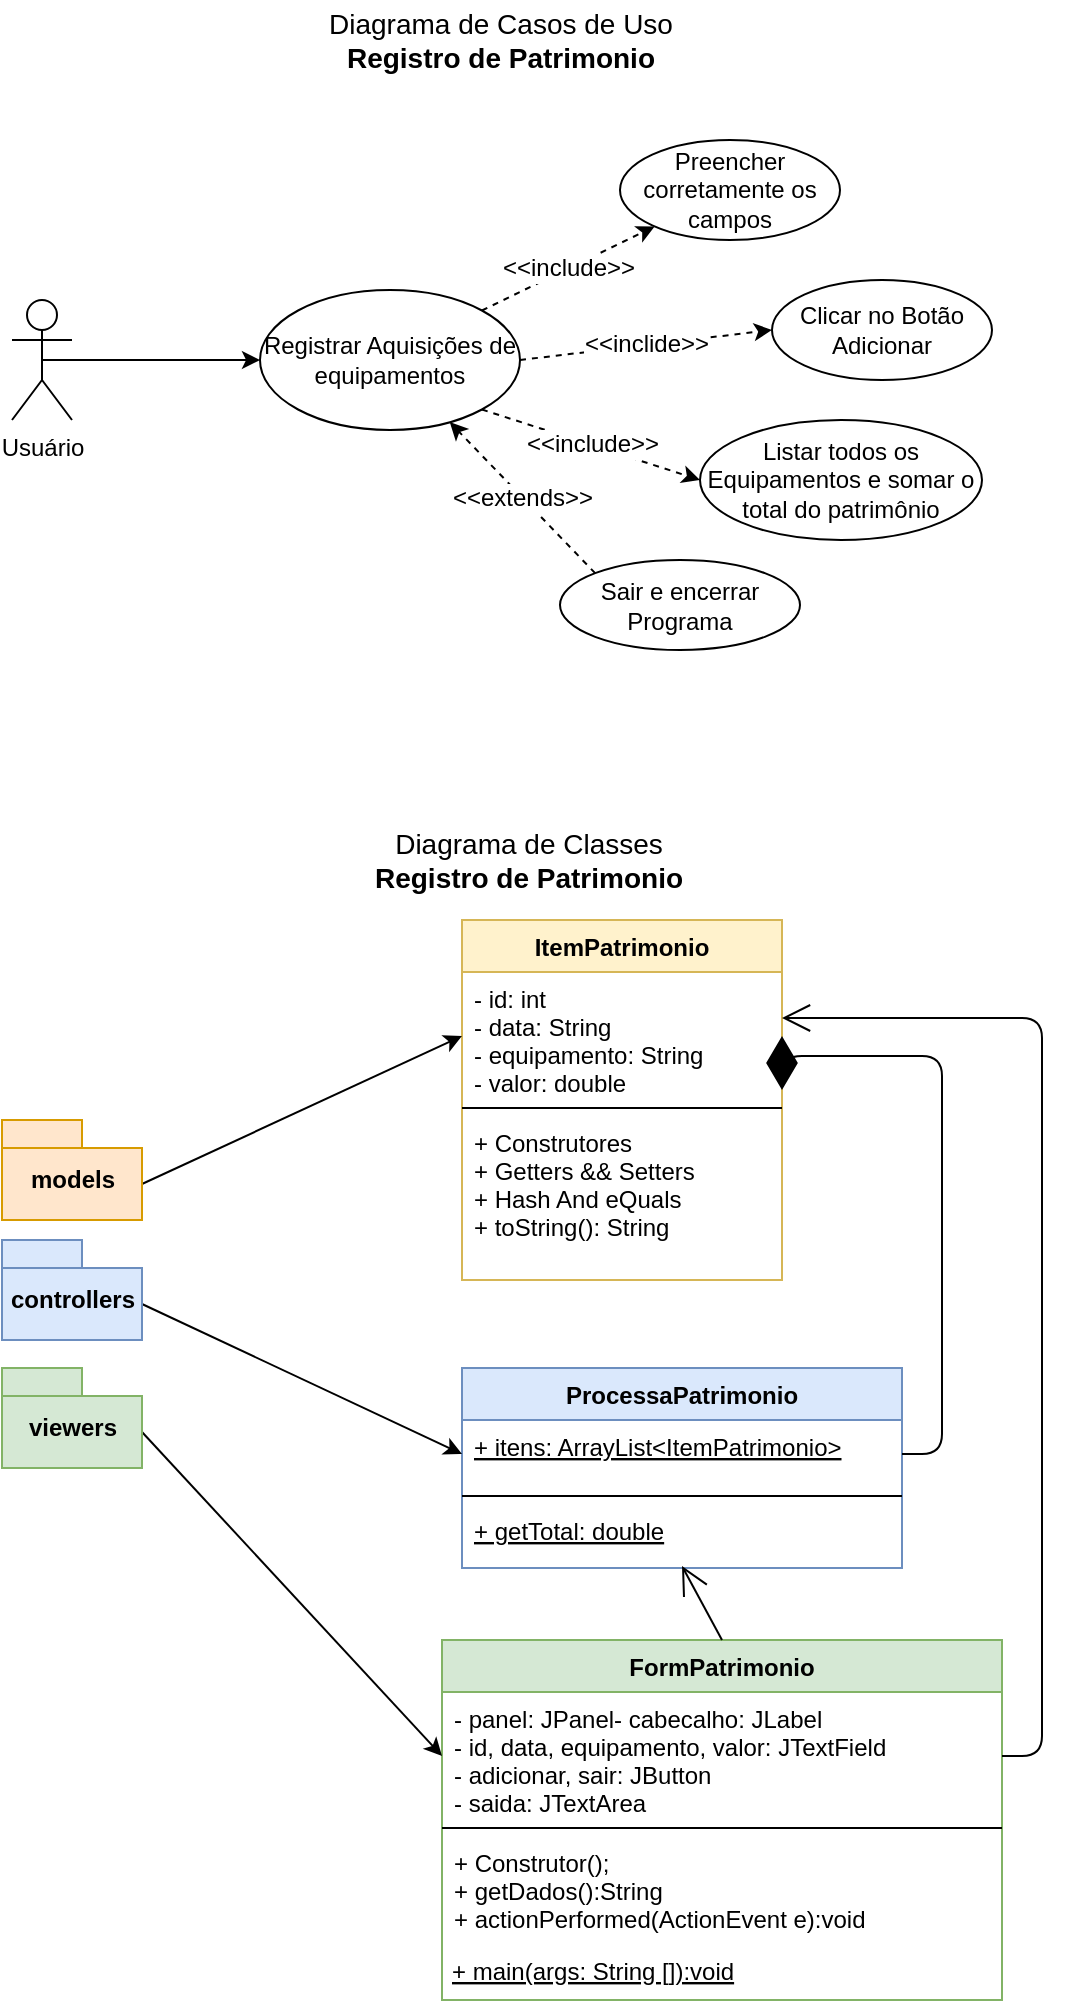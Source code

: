 <mxfile version="14.7.8" type="device"><diagram id="KyCV-o7bKq5-lI7oOPkM" name="Page-1"><mxGraphModel dx="1102" dy="525" grid="1" gridSize="10" guides="1" tooltips="1" connect="1" arrows="1" fold="1" page="1" pageScale="1" pageWidth="827" pageHeight="1169" math="0" shadow="0"><root><mxCell id="0"/><mxCell id="1" parent="0"/><mxCell id="UZxMJ1Ae5GSh429aQFD_-1" value="Diagrama de Classes&lt;br style=&quot;font-size: 14px&quot;&gt;&lt;b style=&quot;font-size: 14px&quot;&gt;Registro de Patrimonio&lt;/b&gt;" style="text;html=1;strokeColor=none;fillColor=none;align=center;verticalAlign=middle;whiteSpace=wrap;rounded=0;fontSize=14;" parent="1" vertex="1"><mxGeometry x="348" y="490" width="191" height="20" as="geometry"/></mxCell><mxCell id="UZxMJ1Ae5GSh429aQFD_-2" value="ItemPatrimonio" style="swimlane;fontStyle=1;align=center;verticalAlign=top;childLayout=stackLayout;horizontal=1;startSize=26;horizontalStack=0;resizeParent=1;resizeParentMax=0;resizeLast=0;collapsible=1;marginBottom=0;fillColor=#fff2cc;strokeColor=#d6b656;" parent="1" vertex="1"><mxGeometry x="410" y="530" width="160" height="180" as="geometry"/></mxCell><mxCell id="UZxMJ1Ae5GSh429aQFD_-3" value="- id: int&#10;- data: String&#10;- equipamento: String&#10;- valor: double" style="text;strokeColor=none;fillColor=none;align=left;verticalAlign=top;spacingLeft=4;spacingRight=4;overflow=hidden;rotatable=0;points=[[0,0.5],[1,0.5]];portConstraint=eastwest;" parent="UZxMJ1Ae5GSh429aQFD_-2" vertex="1"><mxGeometry y="26" width="160" height="64" as="geometry"/></mxCell><mxCell id="UZxMJ1Ae5GSh429aQFD_-4" value="" style="line;strokeWidth=1;fillColor=none;align=left;verticalAlign=middle;spacingTop=-1;spacingLeft=3;spacingRight=3;rotatable=0;labelPosition=right;points=[];portConstraint=eastwest;" parent="UZxMJ1Ae5GSh429aQFD_-2" vertex="1"><mxGeometry y="90" width="160" height="8" as="geometry"/></mxCell><mxCell id="UZxMJ1Ae5GSh429aQFD_-5" value="+ Construtores&#10;+ Getters &amp;&amp; Setters&#10;+ Hash And eQuals&#10;+ toString(): String" style="text;strokeColor=none;fillColor=none;align=left;verticalAlign=top;spacingLeft=4;spacingRight=4;overflow=hidden;rotatable=0;points=[[0,0.5],[1,0.5]];portConstraint=eastwest;" parent="UZxMJ1Ae5GSh429aQFD_-2" vertex="1"><mxGeometry y="98" width="160" height="82" as="geometry"/></mxCell><mxCell id="UZxMJ1Ae5GSh429aQFD_-7" style="rounded=0;orthogonalLoop=1;jettySize=auto;html=1;exitX=0;exitY=0;exitDx=70;exitDy=32;exitPerimeter=0;entryX=0;entryY=0.5;entryDx=0;entryDy=0;" parent="1" source="UZxMJ1Ae5GSh429aQFD_-6" target="UZxMJ1Ae5GSh429aQFD_-3" edge="1"><mxGeometry relative="1" as="geometry"/></mxCell><mxCell id="UZxMJ1Ae5GSh429aQFD_-6" value="models" style="shape=folder;fontStyle=1;spacingTop=10;tabWidth=40;tabHeight=14;tabPosition=left;html=1;fillColor=#ffe6cc;strokeColor=#d79b00;" parent="1" vertex="1"><mxGeometry x="180" y="630" width="70" height="50" as="geometry"/></mxCell><mxCell id="UZxMJ1Ae5GSh429aQFD_-13" value="ProcessaPatrimonio" style="swimlane;fontStyle=1;align=center;verticalAlign=top;childLayout=stackLayout;horizontal=1;startSize=26;horizontalStack=0;resizeParent=1;resizeParentMax=0;resizeLast=0;collapsible=1;marginBottom=0;fillColor=#dae8fc;strokeColor=#6c8ebf;" parent="1" vertex="1"><mxGeometry x="410" y="754" width="220" height="100" as="geometry"/></mxCell><mxCell id="UZxMJ1Ae5GSh429aQFD_-14" value="+ itens: ArrayList&lt;ItemPatrimonio&gt;&#10;" style="text;strokeColor=none;fillColor=none;align=left;verticalAlign=top;spacingLeft=4;spacingRight=4;overflow=hidden;rotatable=0;points=[[0,0.5],[1,0.5]];portConstraint=eastwest;fontStyle=4" parent="UZxMJ1Ae5GSh429aQFD_-13" vertex="1"><mxGeometry y="26" width="220" height="34" as="geometry"/></mxCell><mxCell id="UZxMJ1Ae5GSh429aQFD_-15" value="" style="line;strokeWidth=1;fillColor=none;align=left;verticalAlign=middle;spacingTop=-1;spacingLeft=3;spacingRight=3;rotatable=0;labelPosition=right;points=[];portConstraint=eastwest;" parent="UZxMJ1Ae5GSh429aQFD_-13" vertex="1"><mxGeometry y="60" width="220" height="8" as="geometry"/></mxCell><mxCell id="UZxMJ1Ae5GSh429aQFD_-16" value="+ getTotal: double" style="text;strokeColor=none;fillColor=none;align=left;verticalAlign=top;spacingLeft=4;spacingRight=4;overflow=hidden;rotatable=0;points=[[0,0.5],[1,0.5]];portConstraint=eastwest;fontStyle=4" parent="UZxMJ1Ae5GSh429aQFD_-13" vertex="1"><mxGeometry y="68" width="220" height="32" as="geometry"/></mxCell><mxCell id="UZxMJ1Ae5GSh429aQFD_-17" style="rounded=0;orthogonalLoop=1;jettySize=auto;html=1;exitX=0;exitY=0;exitDx=70;exitDy=32;exitPerimeter=0;entryX=0;entryY=0.5;entryDx=0;entryDy=0;" parent="1" source="UZxMJ1Ae5GSh429aQFD_-18" target="UZxMJ1Ae5GSh429aQFD_-14" edge="1"><mxGeometry relative="1" as="geometry"/></mxCell><mxCell id="UZxMJ1Ae5GSh429aQFD_-18" value="controllers" style="shape=folder;fontStyle=1;spacingTop=10;tabWidth=40;tabHeight=14;tabPosition=left;html=1;fillColor=#dae8fc;strokeColor=#6c8ebf;" parent="1" vertex="1"><mxGeometry x="180" y="690" width="70" height="50" as="geometry"/></mxCell><mxCell id="UZxMJ1Ae5GSh429aQFD_-20" value="" style="endArrow=diamondThin;endFill=1;endSize=24;html=1;entryX=1;entryY=0.5;entryDx=0;entryDy=0;exitX=1;exitY=0.5;exitDx=0;exitDy=0;edgeStyle=orthogonalEdgeStyle;" parent="1" source="UZxMJ1Ae5GSh429aQFD_-14" target="UZxMJ1Ae5GSh429aQFD_-3" edge="1"><mxGeometry width="160" relative="1" as="geometry"><mxPoint x="360" y="710" as="sourcePoint"/><mxPoint x="520" y="710" as="targetPoint"/><Array as="points"><mxPoint x="650" y="797"/><mxPoint x="650" y="598"/></Array></mxGeometry></mxCell><mxCell id="UZxMJ1Ae5GSh429aQFD_-21" value="FormPatrimonio" style="swimlane;fontStyle=1;align=center;verticalAlign=top;childLayout=stackLayout;horizontal=1;startSize=26;horizontalStack=0;resizeParent=1;resizeParentMax=0;resizeLast=0;collapsible=1;marginBottom=0;fillColor=#d5e8d4;strokeColor=#82b366;" parent="1" vertex="1"><mxGeometry x="400" y="890" width="280" height="180" as="geometry"/></mxCell><mxCell id="UZxMJ1Ae5GSh429aQFD_-22" value="&#9;- panel: JPanel- cabecalho: JLabel&#10;- id, data, equipamento, valor: JTextField&#10;- adicionar, sair: JButton&#10;- saida: JTextArea" style="text;strokeColor=none;fillColor=none;align=left;verticalAlign=top;spacingLeft=4;spacingRight=4;overflow=hidden;rotatable=0;points=[[0,0.5],[1,0.5]];portConstraint=eastwest;fontStyle=0" parent="UZxMJ1Ae5GSh429aQFD_-21" vertex="1"><mxGeometry y="26" width="280" height="64" as="geometry"/></mxCell><mxCell id="UZxMJ1Ae5GSh429aQFD_-23" value="" style="line;strokeWidth=1;fillColor=none;align=left;verticalAlign=middle;spacingTop=-1;spacingLeft=3;spacingRight=3;rotatable=0;labelPosition=right;points=[];portConstraint=eastwest;" parent="UZxMJ1Ae5GSh429aQFD_-21" vertex="1"><mxGeometry y="90" width="280" height="8" as="geometry"/></mxCell><mxCell id="UZxMJ1Ae5GSh429aQFD_-24" value="+ Construtor();&#10;+ getDados():String&#10;+ actionPerformed(ActionEvent e):void&#10;" style="text;strokeColor=none;fillColor=none;align=left;verticalAlign=top;spacingLeft=4;spacingRight=4;overflow=hidden;rotatable=0;points=[[0,0.5],[1,0.5]];portConstraint=eastwest;fontStyle=0" parent="UZxMJ1Ae5GSh429aQFD_-21" vertex="1"><mxGeometry y="98" width="280" height="52" as="geometry"/></mxCell><mxCell id="UZxMJ1Ae5GSh429aQFD_-27" value="+ main(args: String []):void" style="text;align=left;fontStyle=4;verticalAlign=middle;spacingLeft=3;spacingRight=3;strokeColor=none;rotatable=0;points=[[0,0.5],[1,0.5]];portConstraint=eastwest;" parent="UZxMJ1Ae5GSh429aQFD_-21" vertex="1"><mxGeometry y="150" width="280" height="30" as="geometry"/></mxCell><mxCell id="UZxMJ1Ae5GSh429aQFD_-25" style="rounded=0;orthogonalLoop=1;jettySize=auto;html=1;exitX=0;exitY=0;exitDx=70;exitDy=32;exitPerimeter=0;entryX=0;entryY=0.5;entryDx=0;entryDy=0;" parent="1" source="UZxMJ1Ae5GSh429aQFD_-26" target="UZxMJ1Ae5GSh429aQFD_-22" edge="1"><mxGeometry relative="1" as="geometry"/></mxCell><mxCell id="UZxMJ1Ae5GSh429aQFD_-26" value="viewers" style="shape=folder;fontStyle=1;spacingTop=10;tabWidth=40;tabHeight=14;tabPosition=left;html=1;fillColor=#d5e8d4;strokeColor=#82b366;" parent="1" vertex="1"><mxGeometry x="180" y="754" width="70" height="50" as="geometry"/></mxCell><mxCell id="UZxMJ1Ae5GSh429aQFD_-28" value="" style="endArrow=open;endFill=1;endSize=12;html=1;exitX=0.5;exitY=0;exitDx=0;exitDy=0;" parent="1" source="UZxMJ1Ae5GSh429aQFD_-21" edge="1"><mxGeometry width="160" relative="1" as="geometry"><mxPoint x="522" y="890" as="sourcePoint"/><mxPoint x="520" y="853" as="targetPoint"/></mxGeometry></mxCell><mxCell id="UZxMJ1Ae5GSh429aQFD_-29" value="" style="endArrow=open;endFill=1;endSize=12;html=1;exitX=1;exitY=0.5;exitDx=0;exitDy=0;edgeStyle=orthogonalEdgeStyle;" parent="1" source="UZxMJ1Ae5GSh429aQFD_-22" target="UZxMJ1Ae5GSh429aQFD_-3" edge="1"><mxGeometry width="160" relative="1" as="geometry"><mxPoint x="650" y="958" as="sourcePoint"/><mxPoint x="584" y="579.02" as="targetPoint"/><Array as="points"><mxPoint x="700" y="948"/><mxPoint x="700" y="579"/></Array></mxGeometry></mxCell><mxCell id="UZxMJ1Ae5GSh429aQFD_-30" value="Diagrama de Casos de Uso&lt;br style=&quot;font-size: 14px&quot;&gt;&lt;b style=&quot;font-size: 14px&quot;&gt;Registro de Patrimonio&lt;/b&gt;" style="text;html=1;strokeColor=none;fillColor=none;align=center;verticalAlign=middle;whiteSpace=wrap;rounded=0;fontSize=14;" parent="1" vertex="1"><mxGeometry x="334" y="70" width="191" height="40" as="geometry"/></mxCell><mxCell id="UZxMJ1Ae5GSh429aQFD_-38" style="edgeStyle=none;rounded=0;orthogonalLoop=1;jettySize=auto;html=1;exitX=0.5;exitY=0.5;exitDx=0;exitDy=0;exitPerimeter=0;entryX=0;entryY=0.5;entryDx=0;entryDy=0;fontSize=12;" parent="1" source="UZxMJ1Ae5GSh429aQFD_-31" target="UZxMJ1Ae5GSh429aQFD_-33" edge="1"><mxGeometry relative="1" as="geometry"/></mxCell><mxCell id="UZxMJ1Ae5GSh429aQFD_-31" value="Usuário" style="shape=umlActor;verticalLabelPosition=bottom;verticalAlign=top;html=1;fontSize=12;" parent="1" vertex="1"><mxGeometry x="185" y="220" width="30" height="60" as="geometry"/></mxCell><mxCell id="UZxMJ1Ae5GSh429aQFD_-37" value="&amp;lt;&amp;lt;include&amp;gt;&amp;gt;" style="edgeStyle=none;rounded=0;orthogonalLoop=1;jettySize=auto;html=1;exitX=1;exitY=0;exitDx=0;exitDy=0;fontSize=12;dashed=1;" parent="1" source="UZxMJ1Ae5GSh429aQFD_-33" target="UZxMJ1Ae5GSh429aQFD_-34" edge="1"><mxGeometry relative="1" as="geometry"/></mxCell><mxCell id="UZxMJ1Ae5GSh429aQFD_-39" value="&amp;lt;&amp;lt;inclide&amp;gt;&amp;gt;" style="edgeStyle=none;rounded=0;orthogonalLoop=1;jettySize=auto;html=1;exitX=1;exitY=0.5;exitDx=0;exitDy=0;entryX=0;entryY=0.5;entryDx=0;entryDy=0;fontSize=12;dashed=1;" parent="1" source="UZxMJ1Ae5GSh429aQFD_-33" target="UZxMJ1Ae5GSh429aQFD_-36" edge="1"><mxGeometry relative="1" as="geometry"/></mxCell><mxCell id="UZxMJ1Ae5GSh429aQFD_-40" value="&amp;lt;&amp;lt;include&amp;gt;&amp;gt;" style="edgeStyle=none;rounded=0;orthogonalLoop=1;jettySize=auto;html=1;exitX=1;exitY=1;exitDx=0;exitDy=0;entryX=0;entryY=0.5;entryDx=0;entryDy=0;dashed=1;fontSize=12;" parent="1" source="UZxMJ1Ae5GSh429aQFD_-33" target="UZxMJ1Ae5GSh429aQFD_-35" edge="1"><mxGeometry relative="1" as="geometry"/></mxCell><mxCell id="UZxMJ1Ae5GSh429aQFD_-33" value="Registrar Aquisições de equipamentos" style="ellipse;whiteSpace=wrap;html=1;fontSize=12;align=center;" parent="1" vertex="1"><mxGeometry x="309" y="215" width="130" height="70" as="geometry"/></mxCell><mxCell id="UZxMJ1Ae5GSh429aQFD_-34" value="Preencher corretamente os campos" style="ellipse;whiteSpace=wrap;html=1;fontSize=12;align=center;" parent="1" vertex="1"><mxGeometry x="489" y="140" width="110" height="50" as="geometry"/></mxCell><mxCell id="UZxMJ1Ae5GSh429aQFD_-35" value="Listar todos os Equipamentos e somar o total do patrimônio" style="ellipse;whiteSpace=wrap;html=1;fontSize=12;align=center;" parent="1" vertex="1"><mxGeometry x="529" y="280" width="141" height="60" as="geometry"/></mxCell><mxCell id="UZxMJ1Ae5GSh429aQFD_-36" value="Clicar no Botão Adicionar" style="ellipse;whiteSpace=wrap;html=1;fontSize=12;align=center;" parent="1" vertex="1"><mxGeometry x="565" y="210" width="110" height="50" as="geometry"/></mxCell><mxCell id="UZxMJ1Ae5GSh429aQFD_-42" value="&amp;lt;&amp;lt;extends&amp;gt;&amp;gt;" style="edgeStyle=none;rounded=0;orthogonalLoop=1;jettySize=auto;html=1;exitX=0;exitY=0;exitDx=0;exitDy=0;dashed=1;fontSize=12;" parent="1" source="UZxMJ1Ae5GSh429aQFD_-41" target="UZxMJ1Ae5GSh429aQFD_-33" edge="1"><mxGeometry relative="1" as="geometry"/></mxCell><mxCell id="UZxMJ1Ae5GSh429aQFD_-41" value="Sair e encerrar Programa" style="ellipse;whiteSpace=wrap;html=1;fontSize=12;align=center;" parent="1" vertex="1"><mxGeometry x="459" y="350" width="120" height="45" as="geometry"/></mxCell></root></mxGraphModel></diagram></mxfile>